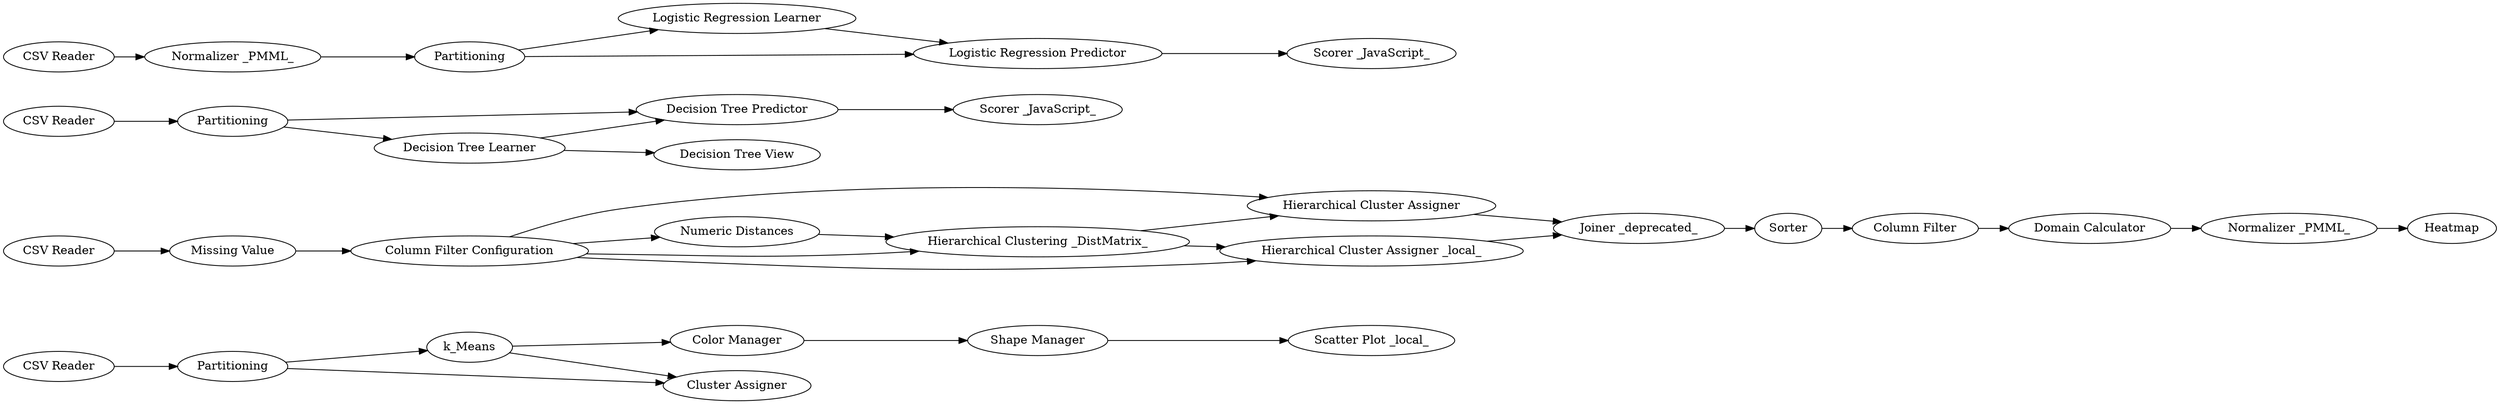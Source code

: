 digraph {
	2 [label=k_Means]
	3 [label="Color Manager"]
	4 [label="Shape Manager"]
	5 [label="Scatter Plot _local_"]
	6 [label=Partitioning]
	7 [label="Cluster Assigner"]
	9 [label=Heatmap]
	16 [label=Partitioning]
	17 [label="Hierarchical Clustering _DistMatrix_"]
	18 [label="Hierarchical Cluster Assigner"]
	19 [label="Numeric Distances"]
	24 [label=Sorter]
	29 [label="Scorer _JavaScript_"]
	30 [label="CSV Reader"]
	40 [label="Domain Calculator"]
	43 [label="Hierarchical Cluster Assigner _local_"]
	44 [label="Joiner _deprecated_"]
	45 [label="Column Filter"]
	46 [label="Column Filter Configuration"]
	47 [label="CSV Reader"]
	48 [label="Missing Value"]
	49 [label="Normalizer _PMML_"]
	50 [label="CSV Reader"]
	52 [label="Decision Tree Learner"]
	53 [label="Decision Tree Predictor"]
	54 [label="Decision Tree View"]
	294 [label=Partitioning]
	296 [label="Logistic Regression Learner"]
	316 [label="Normalizer _PMML_"]
	322 [label="Logistic Regression Predictor"]
	323 [label="CSV Reader"]
	324 [label="Scorer _JavaScript_"]
	2 -> 3
	2 -> 7
	3 -> 4
	4 -> 5
	6 -> 7
	6 -> 2
	16 -> 52
	16 -> 53
	17 -> 18
	17 -> 43
	18 -> 44
	19 -> 17
	24 -> 45
	30 -> 16
	40 -> 49
	43 -> 44
	44 -> 24
	45 -> 40
	46 -> 43
	46 -> 18
	46 -> 19
	46 -> 17
	47 -> 48
	48 -> 46
	49 -> 9
	50 -> 6
	52 -> 53
	52 -> 54
	53 -> 29
	294 -> 296
	294 -> 322
	296 -> 322
	316 -> 294
	322 -> 324
	323 -> 316
	rankdir=LR
}
